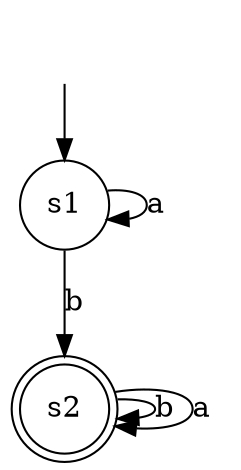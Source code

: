 digraph g {
__start0 [label="" shape="none"]
s1 [shape="circle" label="s1"]
s2 [shape="doublecircle" label="s2"]
__start0 -> s1
s1 -> s1[label="a"]
s1 -> s2[label="b"]
s2 -> s2[label="b"]
s2 -> s2[label="a"]
}
